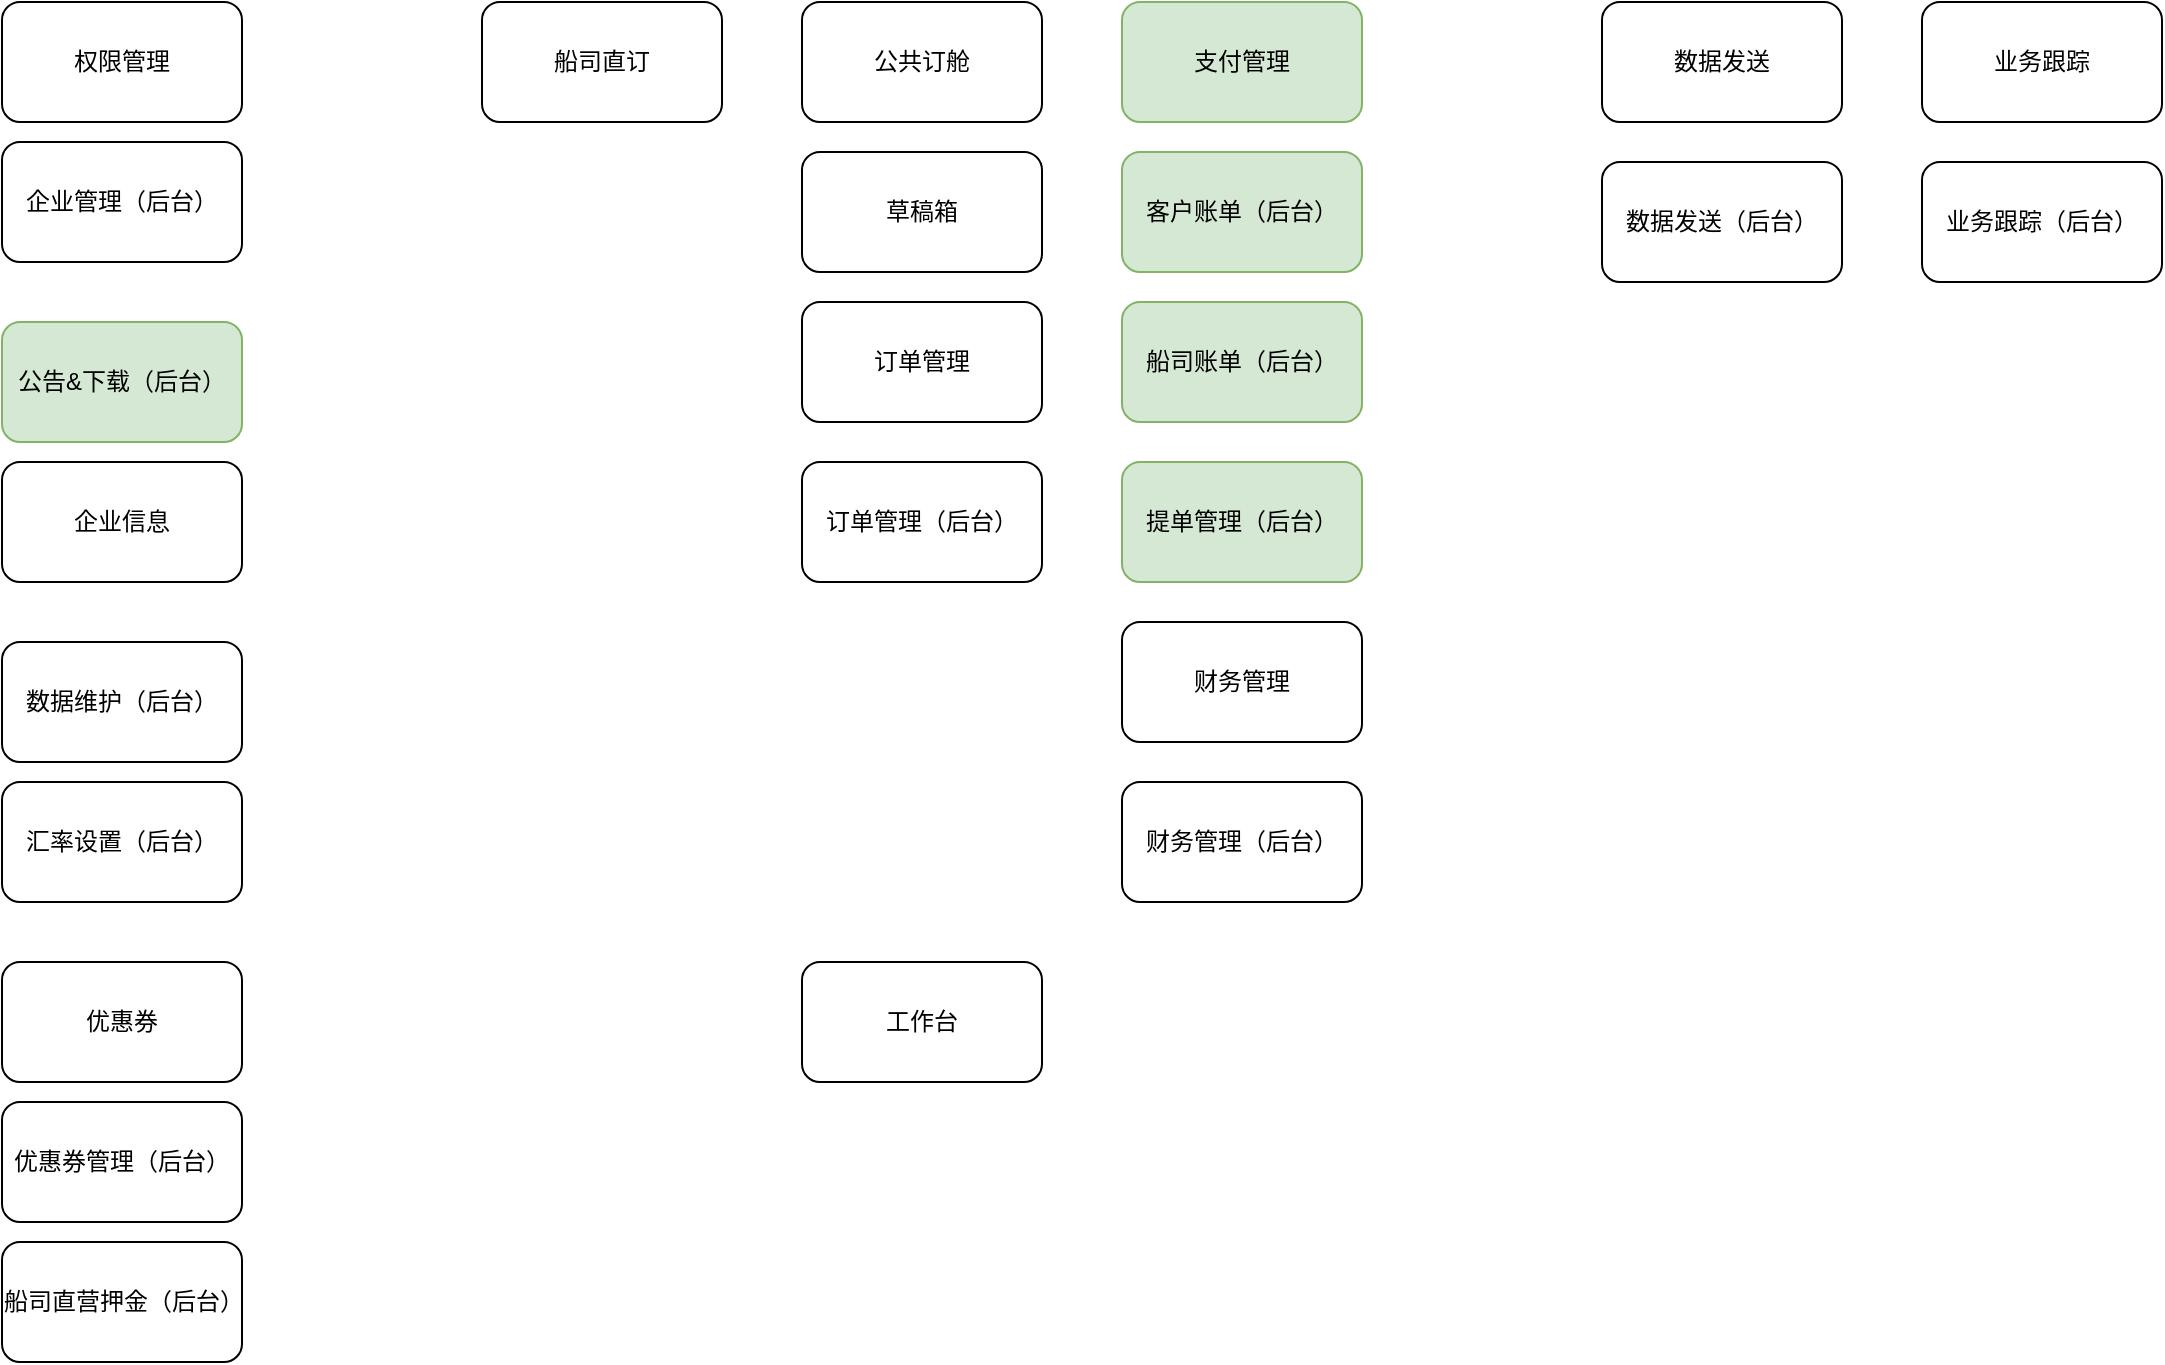 <mxfile version="13.6.2" type="github">
  <diagram id="qM7zH2VK6SOklaK1zIwN" name="第 1 页">
    <mxGraphModel dx="1347" dy="742" grid="1" gridSize="10" guides="1" tooltips="1" connect="1" arrows="1" fold="1" page="1" pageScale="1" pageWidth="827" pageHeight="1169" math="0" shadow="0">
      <root>
        <mxCell id="0" />
        <mxCell id="1" parent="0" />
        <mxCell id="wTuEOeGn5ab0nwvOv3BD-26" value="&lt;span&gt;权限管理&lt;/span&gt;" style="rounded=1;whiteSpace=wrap;html=1;" vertex="1" parent="1">
          <mxGeometry x="40" y="80" width="120" height="60" as="geometry" />
        </mxCell>
        <mxCell id="wTuEOeGn5ab0nwvOv3BD-27" value="企业管理（后台）" style="rounded=1;whiteSpace=wrap;html=1;" vertex="1" parent="1">
          <mxGeometry x="40" y="150" width="120" height="60" as="geometry" />
        </mxCell>
        <mxCell id="wTuEOeGn5ab0nwvOv3BD-28" value="公告&amp;amp;下载（后台）" style="rounded=1;whiteSpace=wrap;html=1;fillColor=#d5e8d4;strokeColor=#82b366;" vertex="1" parent="1">
          <mxGeometry x="40" y="240" width="120" height="60" as="geometry" />
        </mxCell>
        <mxCell id="wTuEOeGn5ab0nwvOv3BD-29" value="企业信息" style="rounded=1;whiteSpace=wrap;html=1;" vertex="1" parent="1">
          <mxGeometry x="40" y="310" width="120" height="60" as="geometry" />
        </mxCell>
        <mxCell id="wTuEOeGn5ab0nwvOv3BD-31" value="数据维护（后台）" style="rounded=1;whiteSpace=wrap;html=1;" vertex="1" parent="1">
          <mxGeometry x="40" y="400" width="120" height="60" as="geometry" />
        </mxCell>
        <mxCell id="wTuEOeGn5ab0nwvOv3BD-32" value="汇率设置（后台）" style="rounded=1;whiteSpace=wrap;html=1;" vertex="1" parent="1">
          <mxGeometry x="40" y="470" width="120" height="60" as="geometry" />
        </mxCell>
        <mxCell id="wTuEOeGn5ab0nwvOv3BD-34" value="优惠券" style="rounded=1;whiteSpace=wrap;html=1;" vertex="1" parent="1">
          <mxGeometry x="40" y="560" width="120" height="60" as="geometry" />
        </mxCell>
        <mxCell id="wTuEOeGn5ab0nwvOv3BD-35" value="优惠券管理（后台）" style="rounded=1;whiteSpace=wrap;html=1;" vertex="1" parent="1">
          <mxGeometry x="40" y="630" width="120" height="60" as="geometry" />
        </mxCell>
        <mxCell id="wTuEOeGn5ab0nwvOv3BD-36" value="船司直营押金（后台）" style="rounded=1;whiteSpace=wrap;html=1;" vertex="1" parent="1">
          <mxGeometry x="40" y="700" width="120" height="60" as="geometry" />
        </mxCell>
        <mxCell id="wTuEOeGn5ab0nwvOv3BD-37" value="船司直订" style="rounded=1;whiteSpace=wrap;html=1;" vertex="1" parent="1">
          <mxGeometry x="280" y="80" width="120" height="60" as="geometry" />
        </mxCell>
        <mxCell id="wTuEOeGn5ab0nwvOv3BD-38" value="公共订舱" style="rounded=1;whiteSpace=wrap;html=1;" vertex="1" parent="1">
          <mxGeometry x="440" y="80" width="120" height="60" as="geometry" />
        </mxCell>
        <mxCell id="wTuEOeGn5ab0nwvOv3BD-39" value="草稿箱" style="rounded=1;whiteSpace=wrap;html=1;" vertex="1" parent="1">
          <mxGeometry x="440" y="155" width="120" height="60" as="geometry" />
        </mxCell>
        <mxCell id="wTuEOeGn5ab0nwvOv3BD-40" value="订单管理" style="rounded=1;whiteSpace=wrap;html=1;" vertex="1" parent="1">
          <mxGeometry x="440" y="230" width="120" height="60" as="geometry" />
        </mxCell>
        <mxCell id="wTuEOeGn5ab0nwvOv3BD-41" value="订单管理（后台）" style="rounded=1;whiteSpace=wrap;html=1;" vertex="1" parent="1">
          <mxGeometry x="440" y="310" width="120" height="60" as="geometry" />
        </mxCell>
        <mxCell id="wTuEOeGn5ab0nwvOv3BD-43" value="支付管理" style="rounded=1;whiteSpace=wrap;html=1;fillColor=#d5e8d4;strokeColor=#82b366;" vertex="1" parent="1">
          <mxGeometry x="600" y="80" width="120" height="60" as="geometry" />
        </mxCell>
        <mxCell id="wTuEOeGn5ab0nwvOv3BD-44" value="客户账单（后台）" style="rounded=1;whiteSpace=wrap;html=1;fillColor=#d5e8d4;strokeColor=#82b366;" vertex="1" parent="1">
          <mxGeometry x="600" y="155" width="120" height="60" as="geometry" />
        </mxCell>
        <mxCell id="wTuEOeGn5ab0nwvOv3BD-45" value="船司账单（后台）" style="rounded=1;whiteSpace=wrap;html=1;fillColor=#d5e8d4;strokeColor=#82b366;" vertex="1" parent="1">
          <mxGeometry x="600" y="230" width="120" height="60" as="geometry" />
        </mxCell>
        <mxCell id="wTuEOeGn5ab0nwvOv3BD-46" value="提单管理（后台）" style="rounded=1;whiteSpace=wrap;html=1;fillColor=#d5e8d4;strokeColor=#82b366;" vertex="1" parent="1">
          <mxGeometry x="600" y="310" width="120" height="60" as="geometry" />
        </mxCell>
        <mxCell id="wTuEOeGn5ab0nwvOv3BD-47" value="财务管理" style="rounded=1;whiteSpace=wrap;html=1;" vertex="1" parent="1">
          <mxGeometry x="600" y="390" width="120" height="60" as="geometry" />
        </mxCell>
        <mxCell id="wTuEOeGn5ab0nwvOv3BD-48" value="财务管理（后台）" style="rounded=1;whiteSpace=wrap;html=1;" vertex="1" parent="1">
          <mxGeometry x="600" y="470" width="120" height="60" as="geometry" />
        </mxCell>
        <mxCell id="wTuEOeGn5ab0nwvOv3BD-50" value="工作台" style="rounded=1;whiteSpace=wrap;html=1;" vertex="1" parent="1">
          <mxGeometry x="440" y="560" width="120" height="60" as="geometry" />
        </mxCell>
        <mxCell id="wTuEOeGn5ab0nwvOv3BD-51" value="数据发送" style="rounded=1;whiteSpace=wrap;html=1;" vertex="1" parent="1">
          <mxGeometry x="840" y="80" width="120" height="60" as="geometry" />
        </mxCell>
        <mxCell id="wTuEOeGn5ab0nwvOv3BD-52" value="数据发送（后台）" style="rounded=1;whiteSpace=wrap;html=1;" vertex="1" parent="1">
          <mxGeometry x="840" y="160" width="120" height="60" as="geometry" />
        </mxCell>
        <mxCell id="wTuEOeGn5ab0nwvOv3BD-53" value="业务跟踪" style="rounded=1;whiteSpace=wrap;html=1;" vertex="1" parent="1">
          <mxGeometry x="1000" y="80" width="120" height="60" as="geometry" />
        </mxCell>
        <mxCell id="wTuEOeGn5ab0nwvOv3BD-54" value="业务跟踪（后台）" style="rounded=1;whiteSpace=wrap;html=1;" vertex="1" parent="1">
          <mxGeometry x="1000" y="160" width="120" height="60" as="geometry" />
        </mxCell>
      </root>
    </mxGraphModel>
  </diagram>
</mxfile>
